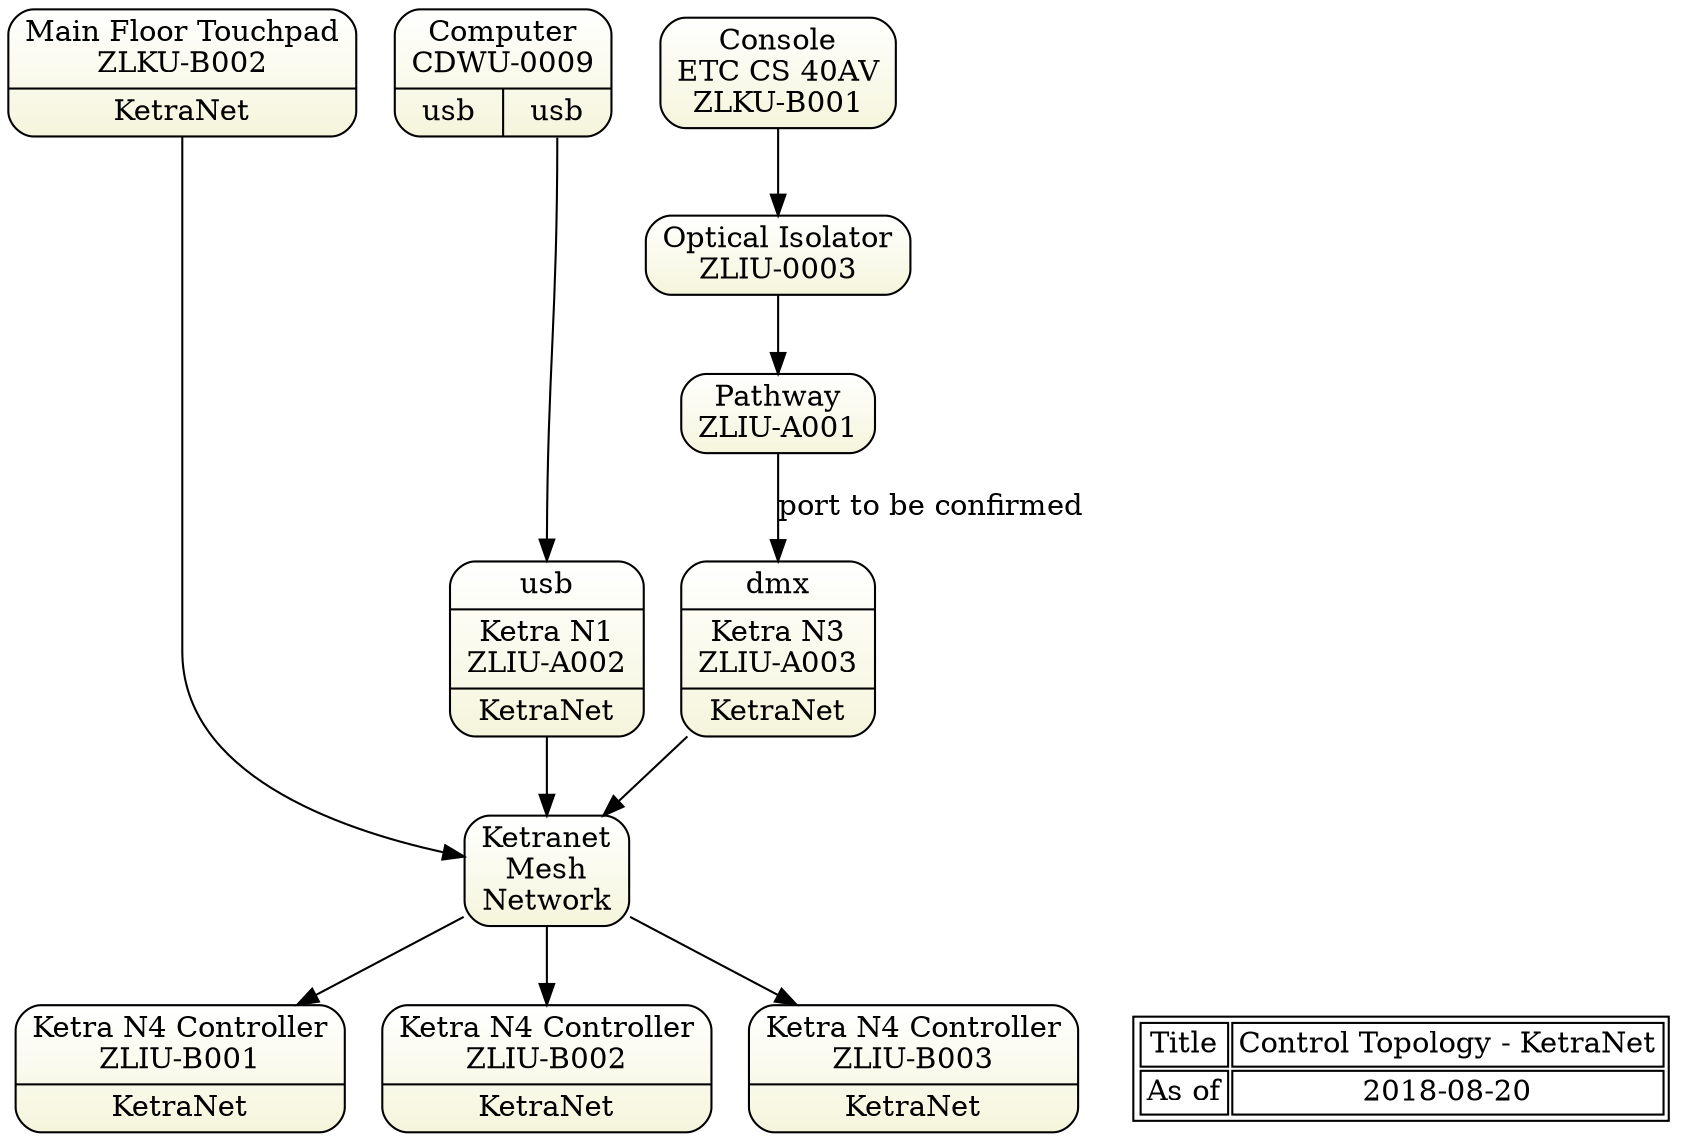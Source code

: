 digraph topology1 { 
graph [overlap = true, fontsize = 10, rankdir=TB 
      tooltip="Control Topology - KetraNet",
      fontname = Helvetica]

node [shape=Mrecord, tooltip="" , 
      fillcolor="white:beige" , style=filled  
      gradientangle=270]
      
 
touchpad [label="{Main Floor Touchpad\nZLKU-B002|KetraNet}"]

computer [label="{{Computer\nCDWU-0009}|{ <o1>usb|<o2>usb }}"]

n1 [label="{<i>usb|Ketra N1\nZLIU-A002|KetraNet}"]
computer:o2 -> n1:i

n3 [label="{<i>dmx|Ketra N3\nZLIU-A003|<o>KetraNet}"]

pathway [label="Pathway\nZLIU-A001"]
console [label="Console\nETC CS 40AV\nZLKU-B001"]
optoisolator [label="Optical Isolator\nZLIU-0003"]

ketranet [label="Ketranet\nMesh\nNetwork"]

touchpad -> ketranet

pathway:o1 -> n3 [label="port to be confirmed"]
 

ketran4_1 [label="{<i>Ketra N4 Controller\nZLIU-B001|KetraNet}"] 
ketran4_2 [label="{<i>Ketra N4 Controller\nZLIU-B002|KetraNet}"] 
ketran4_3 [label="{<i>Ketra N4 Controller\nZLIU-B003|KetraNet}"] 

ketranet -> ketran4_1
ketranet -> ketran4_2
ketranet -> ketran4_3
n3       -> ketranet
n1       -> ketranet

console:dmx1 -> optoisolator:i1
optoisolator -> pathway 

  
Node [shape=plaintext, fillcolor=white]
stamp [label= <<table>
<tr><td>Title</td>
    <td>Control Topology - KetraNet</td>
</tr>    
<tr><td>As of</td>
    <td>2018-08-20</td>
</tr>
   
</table>> ]  

{rank=same; stamp   ketran4_1 ketran4_2 ketran4_3}
{rank=same; console computer touchpad }
{rank=same; n1 n3 }
 } 